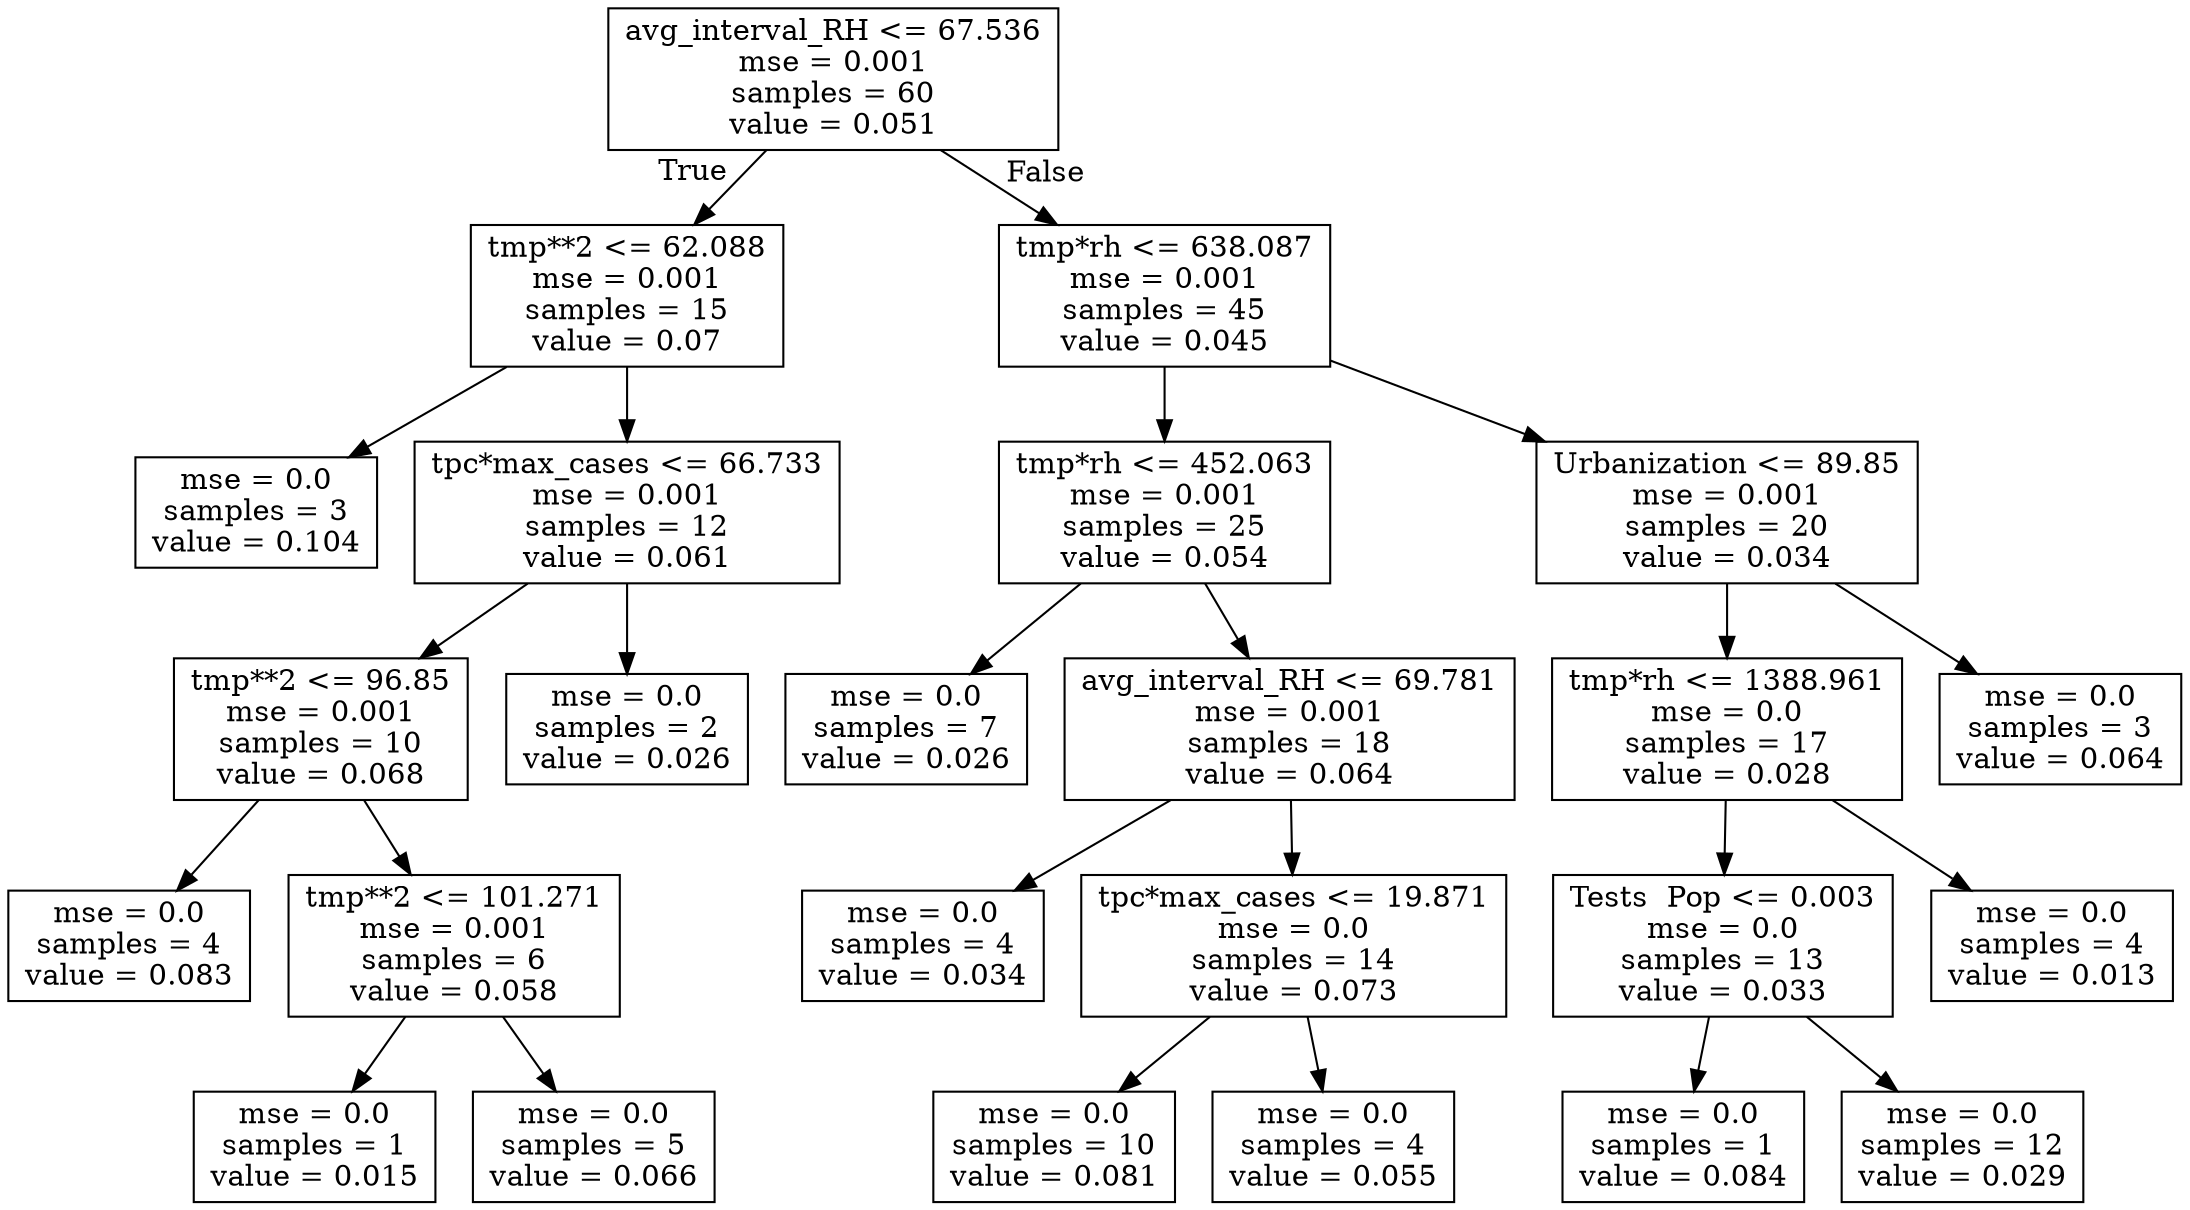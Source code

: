 digraph Tree {
node [shape=box] ;
0 [label="avg_interval_RH <= 67.536\nmse = 0.001\nsamples = 60\nvalue = 0.051"] ;
1 [label="tmp**2 <= 62.088\nmse = 0.001\nsamples = 15\nvalue = 0.07"] ;
0 -> 1 [labeldistance=2.5, labelangle=45, headlabel="True"] ;
2 [label="mse = 0.0\nsamples = 3\nvalue = 0.104"] ;
1 -> 2 ;
3 [label="tpc*max_cases <= 66.733\nmse = 0.001\nsamples = 12\nvalue = 0.061"] ;
1 -> 3 ;
4 [label="tmp**2 <= 96.85\nmse = 0.001\nsamples = 10\nvalue = 0.068"] ;
3 -> 4 ;
5 [label="mse = 0.0\nsamples = 4\nvalue = 0.083"] ;
4 -> 5 ;
6 [label="tmp**2 <= 101.271\nmse = 0.001\nsamples = 6\nvalue = 0.058"] ;
4 -> 6 ;
7 [label="mse = 0.0\nsamples = 1\nvalue = 0.015"] ;
6 -> 7 ;
8 [label="mse = 0.0\nsamples = 5\nvalue = 0.066"] ;
6 -> 8 ;
9 [label="mse = 0.0\nsamples = 2\nvalue = 0.026"] ;
3 -> 9 ;
10 [label="tmp*rh <= 638.087\nmse = 0.001\nsamples = 45\nvalue = 0.045"] ;
0 -> 10 [labeldistance=2.5, labelangle=-45, headlabel="False"] ;
11 [label="tmp*rh <= 452.063\nmse = 0.001\nsamples = 25\nvalue = 0.054"] ;
10 -> 11 ;
12 [label="mse = 0.0\nsamples = 7\nvalue = 0.026"] ;
11 -> 12 ;
13 [label="avg_interval_RH <= 69.781\nmse = 0.001\nsamples = 18\nvalue = 0.064"] ;
11 -> 13 ;
14 [label="mse = 0.0\nsamples = 4\nvalue = 0.034"] ;
13 -> 14 ;
15 [label="tpc*max_cases <= 19.871\nmse = 0.0\nsamples = 14\nvalue = 0.073"] ;
13 -> 15 ;
16 [label="mse = 0.0\nsamples = 10\nvalue = 0.081"] ;
15 -> 16 ;
17 [label="mse = 0.0\nsamples = 4\nvalue = 0.055"] ;
15 -> 17 ;
18 [label="Urbanization <= 89.85\nmse = 0.001\nsamples = 20\nvalue = 0.034"] ;
10 -> 18 ;
19 [label="tmp*rh <= 1388.961\nmse = 0.0\nsamples = 17\nvalue = 0.028"] ;
18 -> 19 ;
20 [label="Tests \ Pop <= 0.003\nmse = 0.0\nsamples = 13\nvalue = 0.033"] ;
19 -> 20 ;
21 [label="mse = 0.0\nsamples = 1\nvalue = 0.084"] ;
20 -> 21 ;
22 [label="mse = 0.0\nsamples = 12\nvalue = 0.029"] ;
20 -> 22 ;
23 [label="mse = 0.0\nsamples = 4\nvalue = 0.013"] ;
19 -> 23 ;
24 [label="mse = 0.0\nsamples = 3\nvalue = 0.064"] ;
18 -> 24 ;
}